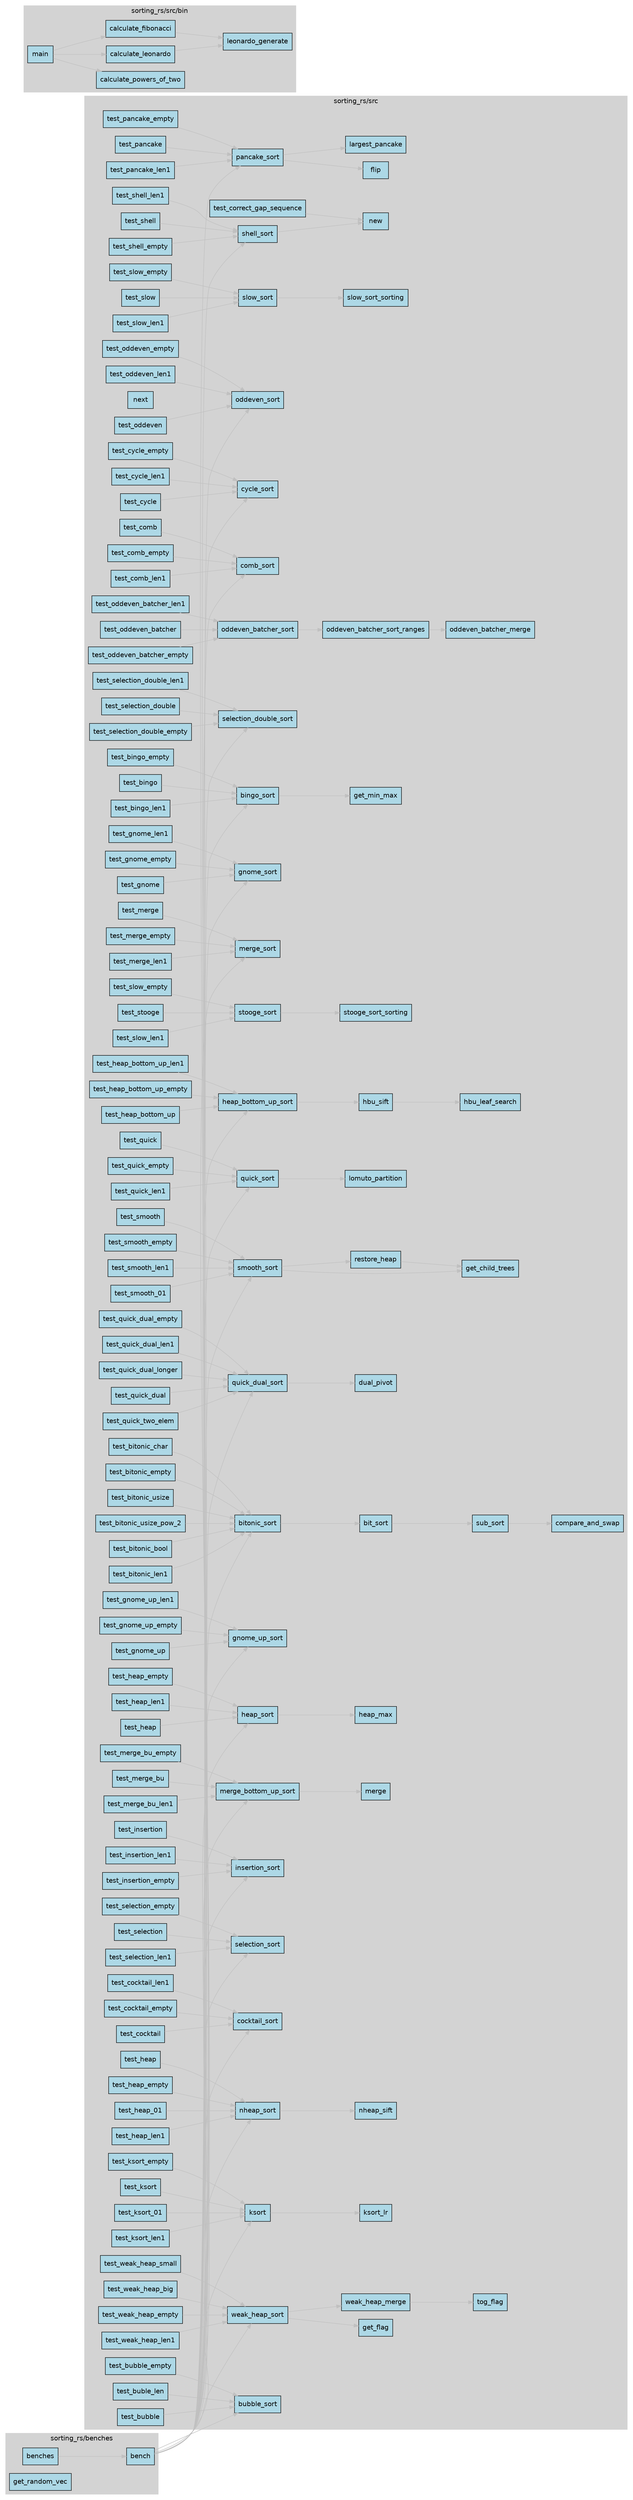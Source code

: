digraph call_graph {
  rankdir=LR;
  node [shape=box, style=filled, fillcolor=lightblue, fontname=Helvetica];
  edge [color=gray];

  subgraph cluster_0 {
    label = "sorting_rs/benches";
    style=filled;
    color=lightgrey;
    fontname=Helvetica;
    "rust-analyzer cargo sorting_rs 1.2.10 bench()." [label="bench", tooltip=""]
    "rust-analyzer cargo sorting_rs 1.2.10 benches()." [label="benches", tooltip=""]
    "rust-analyzer cargo sorting_rs 1.2.10 get_random_vec()." [label="get_random_vec", tooltip=""]
  }
  subgraph cluster_1 {
    label = "sorting_rs/src";
    style=filled;
    color=lightgrey;
    fontname=Helvetica;
    "rust-analyzer cargo sorting_rs 1.2.10 slow_sort/tests/test_slow_empty()." [label="test_slow_empty", tooltip=""]
    "rust-analyzer cargo sorting_rs 1.2.10 shell_sort/test/test_shell_len1()." [label="test_shell_len1", tooltip=""]
    "rust-analyzer cargo sorting_rs 1.2.10 comb_sort/tests/test_comb()." [label="test_comb", tooltip=""]
    "rust-analyzer cargo sorting_rs 1.2.10 selection_sort/tests/test_selection_double_empty()." [label="test_selection_double_empty", tooltip=""]
    "rust-analyzer cargo sorting_rs 1.2.10 quick_sort/tests/test_quick_dual_empty()." [label="test_quick_dual_empty", tooltip=""]
    "rust-analyzer cargo sorting_rs 1.2.10 oddeven_sort/tests/test_oddeven_batcher()." [label="test_oddeven_batcher", tooltip=""]
    "rust-analyzer cargo sorting_rs 1.2.10 shell_sort/test/test_shell()." [label="test_shell", tooltip=""]
    "rust-analyzer cargo sorting_rs 1.2.10 gnome_sort/tests/test_gnome_up_empty()." [label="test_gnome_up_empty", tooltip=""]
    "rust-analyzer cargo sorting_rs 1.2.10 cycle_sort/tests/test_cycle()." [label="test_cycle", tooltip=""]
    "rust-analyzer cargo sorting_rs 1.2.10 bitonic_sort/bitonic_sort()." [label="bitonic_sort", tooltip=""]
    "rust-analyzer cargo sorting_rs 1.2.10 merge_sort/tests/test_merge_bu_len1()." [label="test_merge_bu_len1", tooltip=""]
    "rust-analyzer cargo sorting_rs 1.2.10 smooth_sort/get_child_trees()." [label="get_child_trees", tooltip=""]
    "rust-analyzer cargo sorting_rs 1.2.10 heap_sort/heap_sort()." [label="heap_sort", tooltip=""]
    "rust-analyzer cargo sorting_rs 1.2.10 pancake_sort/tests/test_pancake_empty()." [label="test_pancake_empty", tooltip=""]
    "rust-analyzer cargo sorting_rs 1.2.10 shell_sort/impl#[GapSequence][Iterator]next()." [label="next", tooltip=""]
    "rust-analyzer cargo sorting_rs 1.2.10 pancake_sort/tests/test_pancake()." [label="test_pancake", tooltip=""]
    "rust-analyzer cargo sorting_rs 1.2.10 slow_sort/tests/test_slow_len1()." [label="test_slow_len1", tooltip=""]
    "rust-analyzer cargo sorting_rs 1.2.10 oddeven_sort/tests/test_oddeven_empty()." [label="test_oddeven_empty", tooltip=""]
    "rust-analyzer cargo sorting_rs 1.2.10 bitonic_sort/compare_and_swap()." [label="compare_and_swap", tooltip=""]
    "rust-analyzer cargo sorting_rs 1.2.10 insertion_sort/tests/test_insertion_len1()." [label="test_insertion_len1", tooltip=""]
    "rust-analyzer cargo sorting_rs 1.2.10 quick_sort/dual_pivot()." [label="dual_pivot", tooltip=""]
    "rust-analyzer cargo sorting_rs 1.2.10 stooge_sort/tests/test_stooge()." [label="test_stooge", tooltip=""]
    "rust-analyzer cargo sorting_rs 1.2.10 selection_sort/tests/test_selection()." [label="test_selection", tooltip=""]
    "rust-analyzer cargo sorting_rs 1.2.10 pancake_sort/tests/test_pancake_len1()." [label="test_pancake_len1", tooltip=""]
    "rust-analyzer cargo sorting_rs 1.2.10 nheap_sort/tests/test_heap_len1()." [label="test_heap_len1", tooltip=""]
    "rust-analyzer cargo sorting_rs 1.2.10 selection_sort/tests/test_selection_double_len1()." [label="test_selection_double_len1", tooltip=""]
    "rust-analyzer cargo sorting_rs 1.2.10 gnome_sort/gnome_up_sort()." [label="gnome_up_sort", tooltip=""]
    "rust-analyzer cargo sorting_rs 1.2.10 smooth_sort/smooth_sort()." [label="smooth_sort", tooltip=""]
    "rust-analyzer cargo sorting_rs 1.2.10 smooth_sort/tests/test_smooth_01()." [label="test_smooth_01", tooltip=""]
    "rust-analyzer cargo sorting_rs 1.2.10 bitonic_sort/tests/test_bitonic_empty()." [label="test_bitonic_empty", tooltip=""]
    "rust-analyzer cargo sorting_rs 1.2.10 merge_sort/merge_sort()." [label="merge_sort", tooltip=""]
    "rust-analyzer cargo sorting_rs 1.2.10 oddeven_sort/tests/test_oddeven_len1()." [label="test_oddeven_len1", tooltip=""]
    "rust-analyzer cargo sorting_rs 1.2.10 oddeven_sort/tests/test_oddeven()." [label="test_oddeven", tooltip=""]
    "rust-analyzer cargo sorting_rs 1.2.10 heap_sort/hbu_leaf_search()." [label="hbu_leaf_search", tooltip=""]
    "rust-analyzer cargo sorting_rs 1.2.10 slow_sort/slow_sort()." [label="slow_sort", tooltip=""]
    "rust-analyzer cargo sorting_rs 1.2.10 heap_sort/tests/test_heap_bottom_up_empty()." [label="test_heap_bottom_up_empty", tooltip=""]
    "rust-analyzer cargo sorting_rs 1.2.10 pancake_sort/largest_pancake()." [label="largest_pancake", tooltip=""]
    "rust-analyzer cargo sorting_rs 1.2.10 cycle_sort/tests/test_cycle_empty()." [label="test_cycle_empty", tooltip=""]
    "rust-analyzer cargo sorting_rs 1.2.10 cycle_sort/tests/test_cycle_len1()." [label="test_cycle_len1", tooltip=""]
    "rust-analyzer cargo sorting_rs 1.2.10 cocktail_sort/tests/test_cocktail_empty()." [label="test_cocktail_empty", tooltip=""]
    "rust-analyzer cargo sorting_rs 1.2.10 bingo_sort/tests/test_bingo()." [label="test_bingo", tooltip=""]
    "rust-analyzer cargo sorting_rs 1.2.10 shell_sort/test/test_correct_gap_sequence()." [label="test_correct_gap_sequence", tooltip=""]
    "rust-analyzer cargo sorting_rs 1.2.10 bingo_sort/tests/test_bingo_len1()." [label="test_bingo_len1", tooltip=""]
    "rust-analyzer cargo sorting_rs 1.2.10 merge_sort/merge()." [label="merge", tooltip=""]
    "rust-analyzer cargo sorting_rs 1.2.10 slow_sort/slow_sort_sorting()." [label="slow_sort_sorting", tooltip=""]
    "rust-analyzer cargo sorting_rs 1.2.10 heap_sort/weak_heap_merge()." [label="weak_heap_merge", tooltip=""]
    "rust-analyzer cargo sorting_rs 1.2.10 comb_sort/tests/test_comb_empty()." [label="test_comb_empty", tooltip=""]
    "rust-analyzer cargo sorting_rs 1.2.10 heap_sort/tests/test_heap_len1()." [label="test_heap_len1", tooltip=""]
    "rust-analyzer cargo sorting_rs 1.2.10 comb_sort/tests/test_comb_len1()." [label="test_comb_len1", tooltip=""]
    "rust-analyzer cargo sorting_rs 1.2.10 nheap_sort/nheap_sort()." [label="nheap_sort", tooltip=""]
    "rust-analyzer cargo sorting_rs 1.2.10 gnome_sort/tests/test_gnome_empty()." [label="test_gnome_empty", tooltip=""]
    "rust-analyzer cargo sorting_rs 1.2.10 oddeven_sort/oddeven_sort()." [label="oddeven_sort", tooltip=""]
    "rust-analyzer cargo sorting_rs 1.2.10 smooth_sort/tests/test_smooth()." [label="test_smooth", tooltip=""]
    "rust-analyzer cargo sorting_rs 1.2.10 heap_sort/tests/test_weak_heap_len1()." [label="test_weak_heap_len1", tooltip=""]
    "rust-analyzer cargo sorting_rs 1.2.10 heap_sort/weak_heap_sort()." [label="weak_heap_sort", tooltip=""]
    "rust-analyzer cargo sorting_rs 1.2.10 gnome_sort/tests/test_gnome()." [label="test_gnome", tooltip=""]
    "rust-analyzer cargo sorting_rs 1.2.10 quick_sort/tests/test_quick_dual()." [label="test_quick_dual", tooltip=""]
    "rust-analyzer cargo sorting_rs 1.2.10 quick_sort/lomuto_partition()." [label="lomuto_partition", tooltip=""]
    "rust-analyzer cargo sorting_rs 1.2.10 ksort/tests/test_ksort_len1()." [label="test_ksort_len1", tooltip=""]
    "rust-analyzer cargo sorting_rs 1.2.10 bitonic_sort/bit_sort()." [label="bit_sort", tooltip=""]
    "rust-analyzer cargo sorting_rs 1.2.10 merge_sort/tests/test_merge_empty()." [label="test_merge_empty", tooltip=""]
    "rust-analyzer cargo sorting_rs 1.2.10 oddeven_sort/tests/test_oddeven_batcher_empty()." [label="test_oddeven_batcher_empty", tooltip=""]
    "rust-analyzer cargo sorting_rs 1.2.10 heap_sort/tests/test_heap_bottom_up()." [label="test_heap_bottom_up", tooltip=""]
    "rust-analyzer cargo sorting_rs 1.2.10 quick_sort/tests/test_quick_two_elem()." [label="test_quick_two_elem", tooltip=""]
    "rust-analyzer cargo sorting_rs 1.2.10 heap_sort/get_flag()." [label="get_flag", tooltip=""]
    "rust-analyzer cargo sorting_rs 1.2.10 heap_sort/tests/test_heap()." [label="test_heap", tooltip=""]
    "rust-analyzer cargo sorting_rs 1.2.10 merge_sort/tests/test_merge_len1()." [label="test_merge_len1", tooltip=""]
    "rust-analyzer cargo sorting_rs 1.2.10 bitonic_sort/sub_sort()." [label="sub_sort", tooltip=""]
    "rust-analyzer cargo sorting_rs 1.2.10 oddeven_sort/tests/test_oddeven_batcher_len1()." [label="test_oddeven_batcher_len1", tooltip=""]
    "rust-analyzer cargo sorting_rs 1.2.10 heap_sort/heap_bottom_up_sort()." [label="heap_bottom_up_sort", tooltip=""]
    "rust-analyzer cargo sorting_rs 1.2.10 stooge_sort/stooge_sort()." [label="stooge_sort", tooltip=""]
    "rust-analyzer cargo sorting_rs 1.2.10 merge_sort/tests/test_merge()." [label="test_merge", tooltip=""]
    "rust-analyzer cargo sorting_rs 1.2.10 bubble_sort/tests/test_buble_len()." [label="test_buble_len", tooltip=""]
    "rust-analyzer cargo sorting_rs 1.2.10 stooge_sort/tests/test_slow_len1()." [label="test_slow_len1", tooltip=""]
    "rust-analyzer cargo sorting_rs 1.2.10 cycle_sort/cycle_sort()." [label="cycle_sort", tooltip=""]
    "rust-analyzer cargo sorting_rs 1.2.10 quick_sort/tests/test_quick_empty()." [label="test_quick_empty", tooltip=""]
    "rust-analyzer cargo sorting_rs 1.2.10 merge_sort/merge_bottom_up_sort()." [label="merge_bottom_up_sort", tooltip=""]
    "rust-analyzer cargo sorting_rs 1.2.10 shell_sort/test/test_shell_empty()." [label="test_shell_empty", tooltip=""]
    "rust-analyzer cargo sorting_rs 1.2.10 heap_sort/heap_max()." [label="heap_max", tooltip=""]
    "rust-analyzer cargo sorting_rs 1.2.10 quick_sort/tests/test_quick_len1()." [label="test_quick_len1", tooltip=""]
    "rust-analyzer cargo sorting_rs 1.2.10 bitonic_sort/tests/test_bitonic_usize()." [label="test_bitonic_usize", tooltip=""]
    "rust-analyzer cargo sorting_rs 1.2.10 bingo_sort/tests/test_bingo_empty()." [label="test_bingo_empty", tooltip=""]
    "rust-analyzer cargo sorting_rs 1.2.10 heap_sort/tests/test_heap_bottom_up_len1()." [label="test_heap_bottom_up_len1", tooltip=""]
    "rust-analyzer cargo sorting_rs 1.2.10 oddeven_sort/oddeven_batcher_sort()." [label="oddeven_batcher_sort", tooltip=""]
    "rust-analyzer cargo sorting_rs 1.2.10 stooge_sort/tests/test_slow_empty()." [label="test_slow_empty", tooltip=""]
    "rust-analyzer cargo sorting_rs 1.2.10 quick_sort/tests/test_quick()." [label="test_quick", tooltip=""]
    "rust-analyzer cargo sorting_rs 1.2.10 bitonic_sort/tests/test_bitonic_usize_pow_2()." [label="test_bitonic_usize_pow_2", tooltip=""]
    "rust-analyzer cargo sorting_rs 1.2.10 shell_sort/impl#[GapSequence]new()." [label="new", tooltip=""]
    "rust-analyzer cargo sorting_rs 1.2.10 smooth_sort/tests/test_smooth_empty()." [label="test_smooth_empty", tooltip=""]
    "rust-analyzer cargo sorting_rs 1.2.10 shell_sort/shell_sort()." [label="shell_sort", tooltip=""]
    "rust-analyzer cargo sorting_rs 1.2.10 stooge_sort/stooge_sort_sorting()." [label="stooge_sort_sorting", tooltip=""]
    "rust-analyzer cargo sorting_rs 1.2.10 oddeven_sort/oddeven_batcher_sort_ranges()." [label="oddeven_batcher_sort_ranges", tooltip=""]
    "rust-analyzer cargo sorting_rs 1.2.10 oddeven_sort/oddeven_batcher_merge()." [label="oddeven_batcher_merge", tooltip=""]
    "rust-analyzer cargo sorting_rs 1.2.10 nheap_sort/tests/test_heap()." [label="test_heap", tooltip=""]
    "rust-analyzer cargo sorting_rs 1.2.10 insertion_sort/tests/test_insertion_empty()." [label="test_insertion_empty", tooltip=""]
    "rust-analyzer cargo sorting_rs 1.2.10 gnome_sort/gnome_sort()." [label="gnome_sort", tooltip=""]
    "rust-analyzer cargo sorting_rs 1.2.10 heap_sort/tog_flag()." [label="tog_flag", tooltip=""]
    "rust-analyzer cargo sorting_rs 1.2.10 gnome_sort/tests/test_gnome_up()." [label="test_gnome_up", tooltip=""]
    "rust-analyzer cargo sorting_rs 1.2.10 cocktail_sort/cocktail_sort()." [label="cocktail_sort", tooltip=""]
    "rust-analyzer cargo sorting_rs 1.2.10 cocktail_sort/tests/test_cocktail()." [label="test_cocktail", tooltip=""]
    "rust-analyzer cargo sorting_rs 1.2.10 bitonic_sort/tests/test_bitonic_bool()." [label="test_bitonic_bool", tooltip=""]
    "rust-analyzer cargo sorting_rs 1.2.10 comb_sort/comb_sort()." [label="comb_sort", tooltip=""]
    "rust-analyzer cargo sorting_rs 1.2.10 bitonic_sort/tests/test_bitonic_len1()." [label="test_bitonic_len1", tooltip=""]
    "rust-analyzer cargo sorting_rs 1.2.10 slow_sort/tests/test_slow()." [label="test_slow", tooltip=""]
    "rust-analyzer cargo sorting_rs 1.2.10 bitonic_sort/tests/test_bitonic_char()." [label="test_bitonic_char", tooltip=""]
    "rust-analyzer cargo sorting_rs 1.2.10 merge_sort/tests/test_merge_bu()." [label="test_merge_bu", tooltip=""]
    "rust-analyzer cargo sorting_rs 1.2.10 bubble_sort/tests/test_bubble()." [label="test_bubble", tooltip=""]
    "rust-analyzer cargo sorting_rs 1.2.10 selection_sort/tests/test_selection_double()." [label="test_selection_double", tooltip=""]
    "rust-analyzer cargo sorting_rs 1.2.10 ksort/tests/test_ksort_empty()." [label="test_ksort_empty", tooltip=""]
    "rust-analyzer cargo sorting_rs 1.2.10 pancake_sort/flip()." [label="flip", tooltip=""]
    "rust-analyzer cargo sorting_rs 1.2.10 quick_sort/tests/test_quick_dual_len1()." [label="test_quick_dual_len1", tooltip=""]
    "rust-analyzer cargo sorting_rs 1.2.10 heap_sort/hbu_sift()." [label="hbu_sift", tooltip=""]
    "rust-analyzer cargo sorting_rs 1.2.10 heap_sort/tests/test_weak_heap_small()." [label="test_weak_heap_small", tooltip=""]
    "rust-analyzer cargo sorting_rs 1.2.10 gnome_sort/tests/test_gnome_len1()." [label="test_gnome_len1", tooltip=""]
    "rust-analyzer cargo sorting_rs 1.2.10 selection_sort/tests/test_selection_len1()." [label="test_selection_len1", tooltip=""]
    "rust-analyzer cargo sorting_rs 1.2.10 smooth_sort/restore_heap()." [label="restore_heap", tooltip=""]
    "rust-analyzer cargo sorting_rs 1.2.10 selection_sort/tests/test_selection_empty()." [label="test_selection_empty", tooltip=""]
    "rust-analyzer cargo sorting_rs 1.2.10 merge_sort/tests/test_merge_bu_empty()." [label="test_merge_bu_empty", tooltip=""]
    "rust-analyzer cargo sorting_rs 1.2.10 gnome_sort/tests/test_gnome_up_len1()." [label="test_gnome_up_len1", tooltip=""]
    "rust-analyzer cargo sorting_rs 1.2.10 cocktail_sort/tests/test_cocktail_len1()." [label="test_cocktail_len1", tooltip=""]
    "rust-analyzer cargo sorting_rs 1.2.10 smooth_sort/tests/test_smooth_len1()." [label="test_smooth_len1", tooltip=""]
    "rust-analyzer cargo sorting_rs 1.2.10 nheap_sort/tests/test_heap_empty()." [label="test_heap_empty", tooltip=""]
    "rust-analyzer cargo sorting_rs 1.2.10 ksort/tests/test_ksort()." [label="test_ksort", tooltip=""]
    "rust-analyzer cargo sorting_rs 1.2.10 heap_sort/tests/test_heap_empty()." [label="test_heap_empty", tooltip=""]
    "rust-analyzer cargo sorting_rs 1.2.10 heap_sort/tests/test_weak_heap_big()." [label="test_weak_heap_big", tooltip=""]
    "rust-analyzer cargo sorting_rs 1.2.10 insertion_sort/tests/test_insertion()." [label="test_insertion", tooltip=""]
    "rust-analyzer cargo sorting_rs 1.2.10 bubble_sort/bubble_sort()." [label="bubble_sort", tooltip=""]
    "rust-analyzer cargo sorting_rs 1.2.10 ksort/tests/test_ksort_01()." [label="test_ksort_01", tooltip=""]
    "rust-analyzer cargo sorting_rs 1.2.10 ksort/ksort_lr()." [label="ksort_lr", tooltip=""]
    "rust-analyzer cargo sorting_rs 1.2.10 insertion_sort/insertion_sort()." [label="insertion_sort", tooltip=""]
    "rust-analyzer cargo sorting_rs 1.2.10 selection_sort/selection_double_sort()." [label="selection_double_sort", tooltip=""]
    "rust-analyzer cargo sorting_rs 1.2.10 quick_sort/quick_dual_sort()." [label="quick_dual_sort", tooltip=""]
    "rust-analyzer cargo sorting_rs 1.2.10 heap_sort/tests/test_weak_heap_empty()." [label="test_weak_heap_empty", tooltip=""]
    "rust-analyzer cargo sorting_rs 1.2.10 bingo_sort/bingo_sort()." [label="bingo_sort", tooltip=""]
    "rust-analyzer cargo sorting_rs 1.2.10 nheap_sort/nheap_sift()." [label="nheap_sift", tooltip=""]
    "rust-analyzer cargo sorting_rs 1.2.10 selection_sort/selection_sort()." [label="selection_sort", tooltip=""]
    "rust-analyzer cargo sorting_rs 1.2.10 nheap_sort/tests/test_heap_01()." [label="test_heap_01", tooltip=""]
    "rust-analyzer cargo sorting_rs 1.2.10 bubble_sort/tests/test_bubble_empty()." [label="test_bubble_empty", tooltip=""]
    "rust-analyzer cargo sorting_rs 1.2.10 bingo_sort/get_min_max()." [label="get_min_max", tooltip=""]
    "rust-analyzer cargo sorting_rs 1.2.10 quick_sort/tests/test_quick_dual_longer()." [label="test_quick_dual_longer", tooltip=""]
    "rust-analyzer cargo sorting_rs 1.2.10 quick_sort/quick_sort()." [label="quick_sort", tooltip=""]
    "rust-analyzer cargo sorting_rs 1.2.10 pancake_sort/pancake_sort()." [label="pancake_sort", tooltip=""]
    "rust-analyzer cargo sorting_rs 1.2.10 ksort/ksort()." [label="ksort", tooltip=""]
  }
  subgraph cluster_2 {
    label = "sorting_rs/src/bin";
    style=filled;
    color=lightgrey;
    fontname=Helvetica;
    "rust-analyzer cargo sorting_rs 1.2.10 calculate_fibonacci()." [label="calculate_fibonacci", tooltip=""]
    "rust-analyzer cargo sorting_rs 1.2.10 leonardo_generate()." [label="leonardo_generate", tooltip=""]
    "rust-analyzer cargo sorting_rs 1.2.10 main()." [label="main", tooltip=""]
    "rust-analyzer cargo sorting_rs 1.2.10 calculate_powers_of_two()." [label="calculate_powers_of_two", tooltip=""]
    "rust-analyzer cargo sorting_rs 1.2.10 calculate_leonardo()." [label="calculate_leonardo", tooltip=""]
  }

  "rust-analyzer cargo sorting_rs 1.2.10 slow_sort/tests/test_slow_empty()." -> "rust-analyzer cargo sorting_rs 1.2.10 slow_sort/slow_sort()."
  "rust-analyzer cargo sorting_rs 1.2.10 shell_sort/test/test_shell_len1()." -> "rust-analyzer cargo sorting_rs 1.2.10 shell_sort/shell_sort()."
  "rust-analyzer cargo sorting_rs 1.2.10 comb_sort/tests/test_comb()." -> "rust-analyzer cargo sorting_rs 1.2.10 comb_sort/comb_sort()."
  "rust-analyzer cargo sorting_rs 1.2.10 selection_sort/tests/test_selection_double_empty()." -> "rust-analyzer cargo sorting_rs 1.2.10 selection_sort/selection_double_sort()."
  "rust-analyzer cargo sorting_rs 1.2.10 quick_sort/tests/test_quick_dual_empty()." -> "rust-analyzer cargo sorting_rs 1.2.10 quick_sort/quick_dual_sort()."
  "rust-analyzer cargo sorting_rs 1.2.10 oddeven_sort/tests/test_oddeven_batcher()." -> "rust-analyzer cargo sorting_rs 1.2.10 oddeven_sort/oddeven_batcher_sort()."
  "rust-analyzer cargo sorting_rs 1.2.10 shell_sort/test/test_shell()." -> "rust-analyzer cargo sorting_rs 1.2.10 shell_sort/shell_sort()."
  "rust-analyzer cargo sorting_rs 1.2.10 gnome_sort/tests/test_gnome_up_empty()." -> "rust-analyzer cargo sorting_rs 1.2.10 gnome_sort/gnome_up_sort()."
  "rust-analyzer cargo sorting_rs 1.2.10 cycle_sort/tests/test_cycle()." -> "rust-analyzer cargo sorting_rs 1.2.10 cycle_sort/cycle_sort()."
  "rust-analyzer cargo sorting_rs 1.2.10 bitonic_sort/bitonic_sort()." -> "rust-analyzer cargo sorting_rs 1.2.10 bitonic_sort/bit_sort()."
  "rust-analyzer cargo sorting_rs 1.2.10 merge_sort/tests/test_merge_bu_len1()." -> "rust-analyzer cargo sorting_rs 1.2.10 merge_sort/merge_bottom_up_sort()."
  "rust-analyzer cargo sorting_rs 1.2.10 heap_sort/heap_sort()." -> "rust-analyzer cargo sorting_rs 1.2.10 heap_sort/heap_max()."
  "rust-analyzer cargo sorting_rs 1.2.10 pancake_sort/tests/test_pancake_empty()." -> "rust-analyzer cargo sorting_rs 1.2.10 pancake_sort/pancake_sort()."
  "rust-analyzer cargo sorting_rs 1.2.10 pancake_sort/tests/test_pancake()." -> "rust-analyzer cargo sorting_rs 1.2.10 pancake_sort/pancake_sort()."
  "rust-analyzer cargo sorting_rs 1.2.10 slow_sort/tests/test_slow_len1()." -> "rust-analyzer cargo sorting_rs 1.2.10 slow_sort/slow_sort()."
  "rust-analyzer cargo sorting_rs 1.2.10 oddeven_sort/tests/test_oddeven_empty()." -> "rust-analyzer cargo sorting_rs 1.2.10 oddeven_sort/oddeven_sort()."
  "rust-analyzer cargo sorting_rs 1.2.10 insertion_sort/tests/test_insertion_len1()." -> "rust-analyzer cargo sorting_rs 1.2.10 insertion_sort/insertion_sort()."
  "rust-analyzer cargo sorting_rs 1.2.10 stooge_sort/tests/test_stooge()." -> "rust-analyzer cargo sorting_rs 1.2.10 stooge_sort/stooge_sort()."
  "rust-analyzer cargo sorting_rs 1.2.10 selection_sort/tests/test_selection()." -> "rust-analyzer cargo sorting_rs 1.2.10 selection_sort/selection_sort()."
  "rust-analyzer cargo sorting_rs 1.2.10 pancake_sort/tests/test_pancake_len1()." -> "rust-analyzer cargo sorting_rs 1.2.10 pancake_sort/pancake_sort()."
  "rust-analyzer cargo sorting_rs 1.2.10 nheap_sort/tests/test_heap_len1()." -> "rust-analyzer cargo sorting_rs 1.2.10 nheap_sort/nheap_sort()."
  "rust-analyzer cargo sorting_rs 1.2.10 calculate_fibonacci()." -> "rust-analyzer cargo sorting_rs 1.2.10 leonardo_generate()."
  "rust-analyzer cargo sorting_rs 1.2.10 selection_sort/tests/test_selection_double_len1()." -> "rust-analyzer cargo sorting_rs 1.2.10 selection_sort/selection_double_sort()."
  "rust-analyzer cargo sorting_rs 1.2.10 smooth_sort/smooth_sort()." -> "rust-analyzer cargo sorting_rs 1.2.10 smooth_sort/restore_heap()."
  "rust-analyzer cargo sorting_rs 1.2.10 smooth_sort/smooth_sort()." -> "rust-analyzer cargo sorting_rs 1.2.10 smooth_sort/get_child_trees()."
  "rust-analyzer cargo sorting_rs 1.2.10 smooth_sort/tests/test_smooth_01()." -> "rust-analyzer cargo sorting_rs 1.2.10 smooth_sort/smooth_sort()."
  "rust-analyzer cargo sorting_rs 1.2.10 bitonic_sort/tests/test_bitonic_empty()." -> "rust-analyzer cargo sorting_rs 1.2.10 bitonic_sort/bitonic_sort()."
  "rust-analyzer cargo sorting_rs 1.2.10 oddeven_sort/tests/test_oddeven_len1()." -> "rust-analyzer cargo sorting_rs 1.2.10 oddeven_sort/oddeven_sort()."
  "rust-analyzer cargo sorting_rs 1.2.10 oddeven_sort/tests/test_oddeven()." -> "rust-analyzer cargo sorting_rs 1.2.10 oddeven_sort/oddeven_sort()."
  "rust-analyzer cargo sorting_rs 1.2.10 slow_sort/slow_sort()." -> "rust-analyzer cargo sorting_rs 1.2.10 slow_sort/slow_sort_sorting()."
  "rust-analyzer cargo sorting_rs 1.2.10 heap_sort/tests/test_heap_bottom_up_empty()." -> "rust-analyzer cargo sorting_rs 1.2.10 heap_sort/heap_bottom_up_sort()."
  "rust-analyzer cargo sorting_rs 1.2.10 cycle_sort/tests/test_cycle_empty()." -> "rust-analyzer cargo sorting_rs 1.2.10 cycle_sort/cycle_sort()."
  "rust-analyzer cargo sorting_rs 1.2.10 cycle_sort/tests/test_cycle_len1()." -> "rust-analyzer cargo sorting_rs 1.2.10 cycle_sort/cycle_sort()."
  "rust-analyzer cargo sorting_rs 1.2.10 cocktail_sort/tests/test_cocktail_empty()." -> "rust-analyzer cargo sorting_rs 1.2.10 cocktail_sort/cocktail_sort()."
  "rust-analyzer cargo sorting_rs 1.2.10 bingo_sort/tests/test_bingo()." -> "rust-analyzer cargo sorting_rs 1.2.10 bingo_sort/bingo_sort()."
  "rust-analyzer cargo sorting_rs 1.2.10 shell_sort/test/test_correct_gap_sequence()." -> "rust-analyzer cargo sorting_rs 1.2.10 shell_sort/impl#[GapSequence]new()."
  "rust-analyzer cargo sorting_rs 1.2.10 bingo_sort/tests/test_bingo_len1()." -> "rust-analyzer cargo sorting_rs 1.2.10 bingo_sort/bingo_sort()."
  "rust-analyzer cargo sorting_rs 1.2.10 heap_sort/weak_heap_merge()." -> "rust-analyzer cargo sorting_rs 1.2.10 heap_sort/tog_flag()."
  "rust-analyzer cargo sorting_rs 1.2.10 comb_sort/tests/test_comb_empty()." -> "rust-analyzer cargo sorting_rs 1.2.10 comb_sort/comb_sort()."
  "rust-analyzer cargo sorting_rs 1.2.10 heap_sort/tests/test_heap_len1()." -> "rust-analyzer cargo sorting_rs 1.2.10 heap_sort/heap_sort()."
  "rust-analyzer cargo sorting_rs 1.2.10 comb_sort/tests/test_comb_len1()." -> "rust-analyzer cargo sorting_rs 1.2.10 comb_sort/comb_sort()."
  "rust-analyzer cargo sorting_rs 1.2.10 nheap_sort/nheap_sort()." -> "rust-analyzer cargo sorting_rs 1.2.10 nheap_sort/nheap_sift()."
  "rust-analyzer cargo sorting_rs 1.2.10 gnome_sort/tests/test_gnome_empty()." -> "rust-analyzer cargo sorting_rs 1.2.10 gnome_sort/gnome_sort()."
  "rust-analyzer cargo sorting_rs 1.2.10 smooth_sort/tests/test_smooth()." -> "rust-analyzer cargo sorting_rs 1.2.10 smooth_sort/smooth_sort()."
  "rust-analyzer cargo sorting_rs 1.2.10 heap_sort/tests/test_weak_heap_len1()." -> "rust-analyzer cargo sorting_rs 1.2.10 heap_sort/weak_heap_sort()."
  "rust-analyzer cargo sorting_rs 1.2.10 heap_sort/weak_heap_sort()." -> "rust-analyzer cargo sorting_rs 1.2.10 heap_sort/weak_heap_merge()."
  "rust-analyzer cargo sorting_rs 1.2.10 heap_sort/weak_heap_sort()." -> "rust-analyzer cargo sorting_rs 1.2.10 heap_sort/get_flag()."
  "rust-analyzer cargo sorting_rs 1.2.10 gnome_sort/tests/test_gnome()." -> "rust-analyzer cargo sorting_rs 1.2.10 gnome_sort/gnome_sort()."
  "rust-analyzer cargo sorting_rs 1.2.10 quick_sort/tests/test_quick_dual()." -> "rust-analyzer cargo sorting_rs 1.2.10 quick_sort/quick_dual_sort()."
  "rust-analyzer cargo sorting_rs 1.2.10 ksort/tests/test_ksort_len1()." -> "rust-analyzer cargo sorting_rs 1.2.10 ksort/ksort()."
  "rust-analyzer cargo sorting_rs 1.2.10 bitonic_sort/bit_sort()." -> "rust-analyzer cargo sorting_rs 1.2.10 bitonic_sort/sub_sort()."
  "rust-analyzer cargo sorting_rs 1.2.10 merge_sort/tests/test_merge_empty()." -> "rust-analyzer cargo sorting_rs 1.2.10 merge_sort/merge_sort()."
  "rust-analyzer cargo sorting_rs 1.2.10 oddeven_sort/tests/test_oddeven_batcher_empty()." -> "rust-analyzer cargo sorting_rs 1.2.10 oddeven_sort/oddeven_batcher_sort()."
  "rust-analyzer cargo sorting_rs 1.2.10 heap_sort/tests/test_heap_bottom_up()." -> "rust-analyzer cargo sorting_rs 1.2.10 heap_sort/heap_bottom_up_sort()."
  "rust-analyzer cargo sorting_rs 1.2.10 quick_sort/tests/test_quick_two_elem()." -> "rust-analyzer cargo sorting_rs 1.2.10 quick_sort/quick_dual_sort()."
  "rust-analyzer cargo sorting_rs 1.2.10 heap_sort/tests/test_heap()." -> "rust-analyzer cargo sorting_rs 1.2.10 heap_sort/heap_sort()."
  "rust-analyzer cargo sorting_rs 1.2.10 merge_sort/tests/test_merge_len1()." -> "rust-analyzer cargo sorting_rs 1.2.10 merge_sort/merge_sort()."
  "rust-analyzer cargo sorting_rs 1.2.10 bitonic_sort/sub_sort()." -> "rust-analyzer cargo sorting_rs 1.2.10 bitonic_sort/compare_and_swap()."
  "rust-analyzer cargo sorting_rs 1.2.10 oddeven_sort/tests/test_oddeven_batcher_len1()." -> "rust-analyzer cargo sorting_rs 1.2.10 oddeven_sort/oddeven_batcher_sort()."
  "rust-analyzer cargo sorting_rs 1.2.10 heap_sort/heap_bottom_up_sort()." -> "rust-analyzer cargo sorting_rs 1.2.10 heap_sort/hbu_sift()."
  "rust-analyzer cargo sorting_rs 1.2.10 stooge_sort/stooge_sort()." -> "rust-analyzer cargo sorting_rs 1.2.10 stooge_sort/stooge_sort_sorting()."
  "rust-analyzer cargo sorting_rs 1.2.10 merge_sort/tests/test_merge()." -> "rust-analyzer cargo sorting_rs 1.2.10 merge_sort/merge_sort()."
  "rust-analyzer cargo sorting_rs 1.2.10 bubble_sort/tests/test_buble_len()." -> "rust-analyzer cargo sorting_rs 1.2.10 bubble_sort/bubble_sort()."
  "rust-analyzer cargo sorting_rs 1.2.10 stooge_sort/tests/test_slow_len1()." -> "rust-analyzer cargo sorting_rs 1.2.10 stooge_sort/stooge_sort()."
  "rust-analyzer cargo sorting_rs 1.2.10 quick_sort/tests/test_quick_empty()." -> "rust-analyzer cargo sorting_rs 1.2.10 quick_sort/quick_sort()."
  "rust-analyzer cargo sorting_rs 1.2.10 merge_sort/merge_bottom_up_sort()." -> "rust-analyzer cargo sorting_rs 1.2.10 merge_sort/merge()."
  "rust-analyzer cargo sorting_rs 1.2.10 shell_sort/test/test_shell_empty()." -> "rust-analyzer cargo sorting_rs 1.2.10 shell_sort/shell_sort()."
  "rust-analyzer cargo sorting_rs 1.2.10 quick_sort/tests/test_quick_len1()." -> "rust-analyzer cargo sorting_rs 1.2.10 quick_sort/quick_sort()."
  "rust-analyzer cargo sorting_rs 1.2.10 bitonic_sort/tests/test_bitonic_usize()." -> "rust-analyzer cargo sorting_rs 1.2.10 bitonic_sort/bitonic_sort()."
  "rust-analyzer cargo sorting_rs 1.2.10 bingo_sort/tests/test_bingo_empty()." -> "rust-analyzer cargo sorting_rs 1.2.10 bingo_sort/bingo_sort()."
  "rust-analyzer cargo sorting_rs 1.2.10 heap_sort/tests/test_heap_bottom_up_len1()." -> "rust-analyzer cargo sorting_rs 1.2.10 heap_sort/heap_bottom_up_sort()."
  "rust-analyzer cargo sorting_rs 1.2.10 oddeven_sort/oddeven_batcher_sort()." -> "rust-analyzer cargo sorting_rs 1.2.10 oddeven_sort/oddeven_batcher_sort_ranges()."
  "rust-analyzer cargo sorting_rs 1.2.10 stooge_sort/tests/test_slow_empty()." -> "rust-analyzer cargo sorting_rs 1.2.10 stooge_sort/stooge_sort()."
  "rust-analyzer cargo sorting_rs 1.2.10 quick_sort/tests/test_quick()." -> "rust-analyzer cargo sorting_rs 1.2.10 quick_sort/quick_sort()."
  "rust-analyzer cargo sorting_rs 1.2.10 bitonic_sort/tests/test_bitonic_usize_pow_2()." -> "rust-analyzer cargo sorting_rs 1.2.10 bitonic_sort/bitonic_sort()."
  "rust-analyzer cargo sorting_rs 1.2.10 bench()." -> "rust-analyzer cargo sorting_rs 1.2.10 heap_sort/heap_sort()."
  "rust-analyzer cargo sorting_rs 1.2.10 bench()." -> "rust-analyzer cargo sorting_rs 1.2.10 cocktail_sort/cocktail_sort()."
  "rust-analyzer cargo sorting_rs 1.2.10 bench()." -> "rust-analyzer cargo sorting_rs 1.2.10 selection_sort/selection_sort()."
  "rust-analyzer cargo sorting_rs 1.2.10 bench()." -> "rust-analyzer cargo sorting_rs 1.2.10 pancake_sort/pancake_sort()."
  "rust-analyzer cargo sorting_rs 1.2.10 bench()." -> "rust-analyzer cargo sorting_rs 1.2.10 bingo_sort/bingo_sort()."
  "rust-analyzer cargo sorting_rs 1.2.10 bench()." -> "rust-analyzer cargo sorting_rs 1.2.10 merge_sort/merge_sort()."
  "rust-analyzer cargo sorting_rs 1.2.10 bench()." -> "rust-analyzer cargo sorting_rs 1.2.10 nheap_sort/nheap_sort()."
  "rust-analyzer cargo sorting_rs 1.2.10 bench()." -> "rust-analyzer cargo sorting_rs 1.2.10 bitonic_sort/bitonic_sort()."
  "rust-analyzer cargo sorting_rs 1.2.10 bench()." -> "rust-analyzer cargo sorting_rs 1.2.10 comb_sort/comb_sort()."
  "rust-analyzer cargo sorting_rs 1.2.10 bench()." -> "rust-analyzer cargo sorting_rs 1.2.10 quick_sort/quick_sort()."
  "rust-analyzer cargo sorting_rs 1.2.10 bench()." -> "rust-analyzer cargo sorting_rs 1.2.10 selection_sort/selection_double_sort()."
  "rust-analyzer cargo sorting_rs 1.2.10 bench()." -> "rust-analyzer cargo sorting_rs 1.2.10 heap_sort/heap_bottom_up_sort()."
  "rust-analyzer cargo sorting_rs 1.2.10 bench()." -> "rust-analyzer cargo sorting_rs 1.2.10 heap_sort/weak_heap_sort()."
  "rust-analyzer cargo sorting_rs 1.2.10 bench()." -> "rust-analyzer cargo sorting_rs 1.2.10 bubble_sort/bubble_sort()."
  "rust-analyzer cargo sorting_rs 1.2.10 bench()." -> "rust-analyzer cargo sorting_rs 1.2.10 gnome_sort/gnome_sort()."
  "rust-analyzer cargo sorting_rs 1.2.10 bench()." -> "rust-analyzer cargo sorting_rs 1.2.10 smooth_sort/smooth_sort()."
  "rust-analyzer cargo sorting_rs 1.2.10 bench()." -> "rust-analyzer cargo sorting_rs 1.2.10 merge_sort/merge_bottom_up_sort()."
  "rust-analyzer cargo sorting_rs 1.2.10 bench()." -> "rust-analyzer cargo sorting_rs 1.2.10 oddeven_sort/oddeven_sort()."
  "rust-analyzer cargo sorting_rs 1.2.10 bench()." -> "rust-analyzer cargo sorting_rs 1.2.10 cycle_sort/cycle_sort()."
  "rust-analyzer cargo sorting_rs 1.2.10 bench()." -> "rust-analyzer cargo sorting_rs 1.2.10 gnome_sort/gnome_up_sort()."
  "rust-analyzer cargo sorting_rs 1.2.10 bench()." -> "rust-analyzer cargo sorting_rs 1.2.10 quick_sort/quick_dual_sort()."
  "rust-analyzer cargo sorting_rs 1.2.10 bench()." -> "rust-analyzer cargo sorting_rs 1.2.10 shell_sort/shell_sort()."
  "rust-analyzer cargo sorting_rs 1.2.10 bench()." -> "rust-analyzer cargo sorting_rs 1.2.10 ksort/ksort()."
  "rust-analyzer cargo sorting_rs 1.2.10 bench()." -> "rust-analyzer cargo sorting_rs 1.2.10 insertion_sort/insertion_sort()."
  "rust-analyzer cargo sorting_rs 1.2.10 benches()." -> "rust-analyzer cargo sorting_rs 1.2.10 bench()."
  "rust-analyzer cargo sorting_rs 1.2.10 smooth_sort/tests/test_smooth_empty()." -> "rust-analyzer cargo sorting_rs 1.2.10 smooth_sort/smooth_sort()."
  "rust-analyzer cargo sorting_rs 1.2.10 shell_sort/shell_sort()." -> "rust-analyzer cargo sorting_rs 1.2.10 shell_sort/impl#[GapSequence]new()."
  "rust-analyzer cargo sorting_rs 1.2.10 oddeven_sort/oddeven_batcher_sort_ranges()." -> "rust-analyzer cargo sorting_rs 1.2.10 oddeven_sort/oddeven_batcher_merge()."
  "rust-analyzer cargo sorting_rs 1.2.10 nheap_sort/tests/test_heap()." -> "rust-analyzer cargo sorting_rs 1.2.10 nheap_sort/nheap_sort()."
  "rust-analyzer cargo sorting_rs 1.2.10 main()." -> "rust-analyzer cargo sorting_rs 1.2.10 calculate_powers_of_two()."
  "rust-analyzer cargo sorting_rs 1.2.10 main()." -> "rust-analyzer cargo sorting_rs 1.2.10 calculate_fibonacci()."
  "rust-analyzer cargo sorting_rs 1.2.10 main()." -> "rust-analyzer cargo sorting_rs 1.2.10 calculate_leonardo()."
  "rust-analyzer cargo sorting_rs 1.2.10 insertion_sort/tests/test_insertion_empty()." -> "rust-analyzer cargo sorting_rs 1.2.10 insertion_sort/insertion_sort()."
  "rust-analyzer cargo sorting_rs 1.2.10 gnome_sort/tests/test_gnome_up()." -> "rust-analyzer cargo sorting_rs 1.2.10 gnome_sort/gnome_up_sort()."
  "rust-analyzer cargo sorting_rs 1.2.10 cocktail_sort/tests/test_cocktail()." -> "rust-analyzer cargo sorting_rs 1.2.10 cocktail_sort/cocktail_sort()."
  "rust-analyzer cargo sorting_rs 1.2.10 bitonic_sort/tests/test_bitonic_bool()." -> "rust-analyzer cargo sorting_rs 1.2.10 bitonic_sort/bitonic_sort()."
  "rust-analyzer cargo sorting_rs 1.2.10 bitonic_sort/tests/test_bitonic_len1()." -> "rust-analyzer cargo sorting_rs 1.2.10 bitonic_sort/bitonic_sort()."
  "rust-analyzer cargo sorting_rs 1.2.10 slow_sort/tests/test_slow()." -> "rust-analyzer cargo sorting_rs 1.2.10 slow_sort/slow_sort()."
  "rust-analyzer cargo sorting_rs 1.2.10 bitonic_sort/tests/test_bitonic_char()." -> "rust-analyzer cargo sorting_rs 1.2.10 bitonic_sort/bitonic_sort()."
  "rust-analyzer cargo sorting_rs 1.2.10 merge_sort/tests/test_merge_bu()." -> "rust-analyzer cargo sorting_rs 1.2.10 merge_sort/merge_bottom_up_sort()."
  "rust-analyzer cargo sorting_rs 1.2.10 bubble_sort/tests/test_bubble()." -> "rust-analyzer cargo sorting_rs 1.2.10 bubble_sort/bubble_sort()."
  "rust-analyzer cargo sorting_rs 1.2.10 selection_sort/tests/test_selection_double()." -> "rust-analyzer cargo sorting_rs 1.2.10 selection_sort/selection_double_sort()."
  "rust-analyzer cargo sorting_rs 1.2.10 ksort/tests/test_ksort_empty()." -> "rust-analyzer cargo sorting_rs 1.2.10 ksort/ksort()."
  "rust-analyzer cargo sorting_rs 1.2.10 quick_sort/tests/test_quick_dual_len1()." -> "rust-analyzer cargo sorting_rs 1.2.10 quick_sort/quick_dual_sort()."
  "rust-analyzer cargo sorting_rs 1.2.10 heap_sort/hbu_sift()." -> "rust-analyzer cargo sorting_rs 1.2.10 heap_sort/hbu_leaf_search()."
  "rust-analyzer cargo sorting_rs 1.2.10 heap_sort/tests/test_weak_heap_small()." -> "rust-analyzer cargo sorting_rs 1.2.10 heap_sort/weak_heap_sort()."
  "rust-analyzer cargo sorting_rs 1.2.10 gnome_sort/tests/test_gnome_len1()." -> "rust-analyzer cargo sorting_rs 1.2.10 gnome_sort/gnome_sort()."
  "rust-analyzer cargo sorting_rs 1.2.10 selection_sort/tests/test_selection_len1()." -> "rust-analyzer cargo sorting_rs 1.2.10 selection_sort/selection_sort()."
  "rust-analyzer cargo sorting_rs 1.2.10 smooth_sort/restore_heap()." -> "rust-analyzer cargo sorting_rs 1.2.10 smooth_sort/get_child_trees()."
  "rust-analyzer cargo sorting_rs 1.2.10 selection_sort/tests/test_selection_empty()." -> "rust-analyzer cargo sorting_rs 1.2.10 selection_sort/selection_sort()."
  "rust-analyzer cargo sorting_rs 1.2.10 merge_sort/tests/test_merge_bu_empty()." -> "rust-analyzer cargo sorting_rs 1.2.10 merge_sort/merge_bottom_up_sort()."
  "rust-analyzer cargo sorting_rs 1.2.10 gnome_sort/tests/test_gnome_up_len1()." -> "rust-analyzer cargo sorting_rs 1.2.10 gnome_sort/gnome_up_sort()."
  "rust-analyzer cargo sorting_rs 1.2.10 cocktail_sort/tests/test_cocktail_len1()." -> "rust-analyzer cargo sorting_rs 1.2.10 cocktail_sort/cocktail_sort()."
  "rust-analyzer cargo sorting_rs 1.2.10 smooth_sort/tests/test_smooth_len1()." -> "rust-analyzer cargo sorting_rs 1.2.10 smooth_sort/smooth_sort()."
  "rust-analyzer cargo sorting_rs 1.2.10 nheap_sort/tests/test_heap_empty()." -> "rust-analyzer cargo sorting_rs 1.2.10 nheap_sort/nheap_sort()."
  "rust-analyzer cargo sorting_rs 1.2.10 ksort/tests/test_ksort()." -> "rust-analyzer cargo sorting_rs 1.2.10 ksort/ksort()."
  "rust-analyzer cargo sorting_rs 1.2.10 calculate_leonardo()." -> "rust-analyzer cargo sorting_rs 1.2.10 leonardo_generate()."
  "rust-analyzer cargo sorting_rs 1.2.10 heap_sort/tests/test_heap_empty()." -> "rust-analyzer cargo sorting_rs 1.2.10 heap_sort/heap_sort()."
  "rust-analyzer cargo sorting_rs 1.2.10 heap_sort/tests/test_weak_heap_big()." -> "rust-analyzer cargo sorting_rs 1.2.10 heap_sort/weak_heap_sort()."
  "rust-analyzer cargo sorting_rs 1.2.10 insertion_sort/tests/test_insertion()." -> "rust-analyzer cargo sorting_rs 1.2.10 insertion_sort/insertion_sort()."
  "rust-analyzer cargo sorting_rs 1.2.10 ksort/tests/test_ksort_01()." -> "rust-analyzer cargo sorting_rs 1.2.10 ksort/ksort()."
  "rust-analyzer cargo sorting_rs 1.2.10 quick_sort/quick_dual_sort()." -> "rust-analyzer cargo sorting_rs 1.2.10 quick_sort/dual_pivot()."
  "rust-analyzer cargo sorting_rs 1.2.10 heap_sort/tests/test_weak_heap_empty()." -> "rust-analyzer cargo sorting_rs 1.2.10 heap_sort/weak_heap_sort()."
  "rust-analyzer cargo sorting_rs 1.2.10 bingo_sort/bingo_sort()." -> "rust-analyzer cargo sorting_rs 1.2.10 bingo_sort/get_min_max()."
  "rust-analyzer cargo sorting_rs 1.2.10 nheap_sort/tests/test_heap_01()." -> "rust-analyzer cargo sorting_rs 1.2.10 nheap_sort/nheap_sort()."
  "rust-analyzer cargo sorting_rs 1.2.10 bubble_sort/tests/test_bubble_empty()." -> "rust-analyzer cargo sorting_rs 1.2.10 bubble_sort/bubble_sort()."
  "rust-analyzer cargo sorting_rs 1.2.10 quick_sort/tests/test_quick_dual_longer()." -> "rust-analyzer cargo sorting_rs 1.2.10 quick_sort/quick_dual_sort()."
  "rust-analyzer cargo sorting_rs 1.2.10 quick_sort/quick_sort()." -> "rust-analyzer cargo sorting_rs 1.2.10 quick_sort/lomuto_partition()."
  "rust-analyzer cargo sorting_rs 1.2.10 pancake_sort/pancake_sort()." -> "rust-analyzer cargo sorting_rs 1.2.10 pancake_sort/largest_pancake()."
  "rust-analyzer cargo sorting_rs 1.2.10 pancake_sort/pancake_sort()." -> "rust-analyzer cargo sorting_rs 1.2.10 pancake_sort/flip()."
  "rust-analyzer cargo sorting_rs 1.2.10 ksort/ksort()." -> "rust-analyzer cargo sorting_rs 1.2.10 ksort/ksort_lr()."
}
